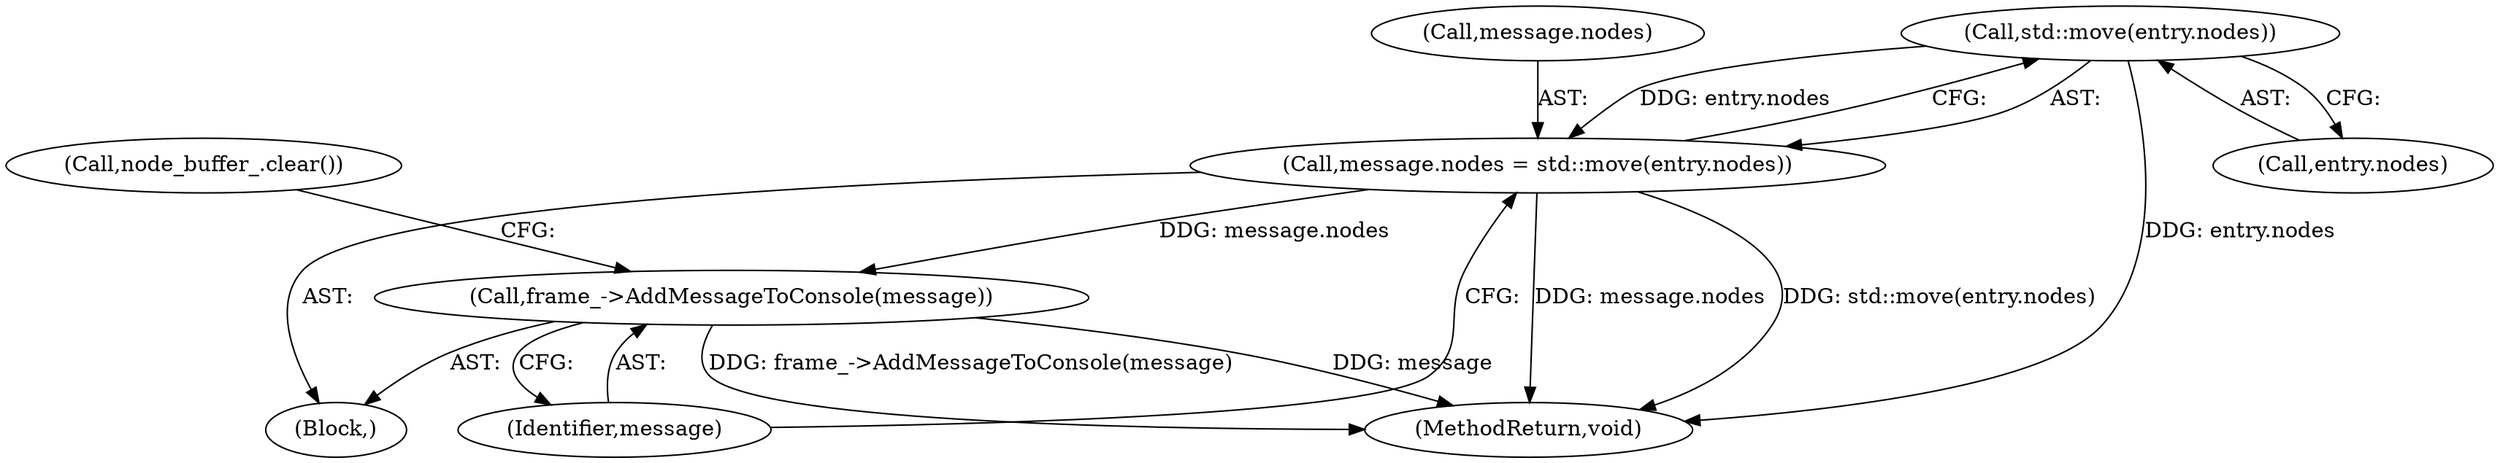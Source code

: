 digraph "1_Chrome_89f296b34f4f33e048848c06da08fc9271b30bc9@API" {
"1000136" [label="(Call,std::move(entry.nodes))"];
"1000132" [label="(Call,message.nodes = std::move(entry.nodes))"];
"1000140" [label="(Call,frame_->AddMessageToConsole(message))"];
"1000136" [label="(Call,std::move(entry.nodes))"];
"1000133" [label="(Call,message.nodes)"];
"1000137" [label="(Call,entry.nodes)"];
"1000108" [label="(Block,)"];
"1000143" [label="(MethodReturn,void)"];
"1000140" [label="(Call,frame_->AddMessageToConsole(message))"];
"1000141" [label="(Identifier,message)"];
"1000142" [label="(Call,node_buffer_.clear())"];
"1000132" [label="(Call,message.nodes = std::move(entry.nodes))"];
"1000136" -> "1000132"  [label="AST: "];
"1000136" -> "1000137"  [label="CFG: "];
"1000137" -> "1000136"  [label="AST: "];
"1000132" -> "1000136"  [label="CFG: "];
"1000136" -> "1000143"  [label="DDG: entry.nodes"];
"1000136" -> "1000132"  [label="DDG: entry.nodes"];
"1000132" -> "1000108"  [label="AST: "];
"1000133" -> "1000132"  [label="AST: "];
"1000141" -> "1000132"  [label="CFG: "];
"1000132" -> "1000143"  [label="DDG: message.nodes"];
"1000132" -> "1000143"  [label="DDG: std::move(entry.nodes)"];
"1000132" -> "1000140"  [label="DDG: message.nodes"];
"1000140" -> "1000108"  [label="AST: "];
"1000140" -> "1000141"  [label="CFG: "];
"1000141" -> "1000140"  [label="AST: "];
"1000142" -> "1000140"  [label="CFG: "];
"1000140" -> "1000143"  [label="DDG: frame_->AddMessageToConsole(message)"];
"1000140" -> "1000143"  [label="DDG: message"];
}
